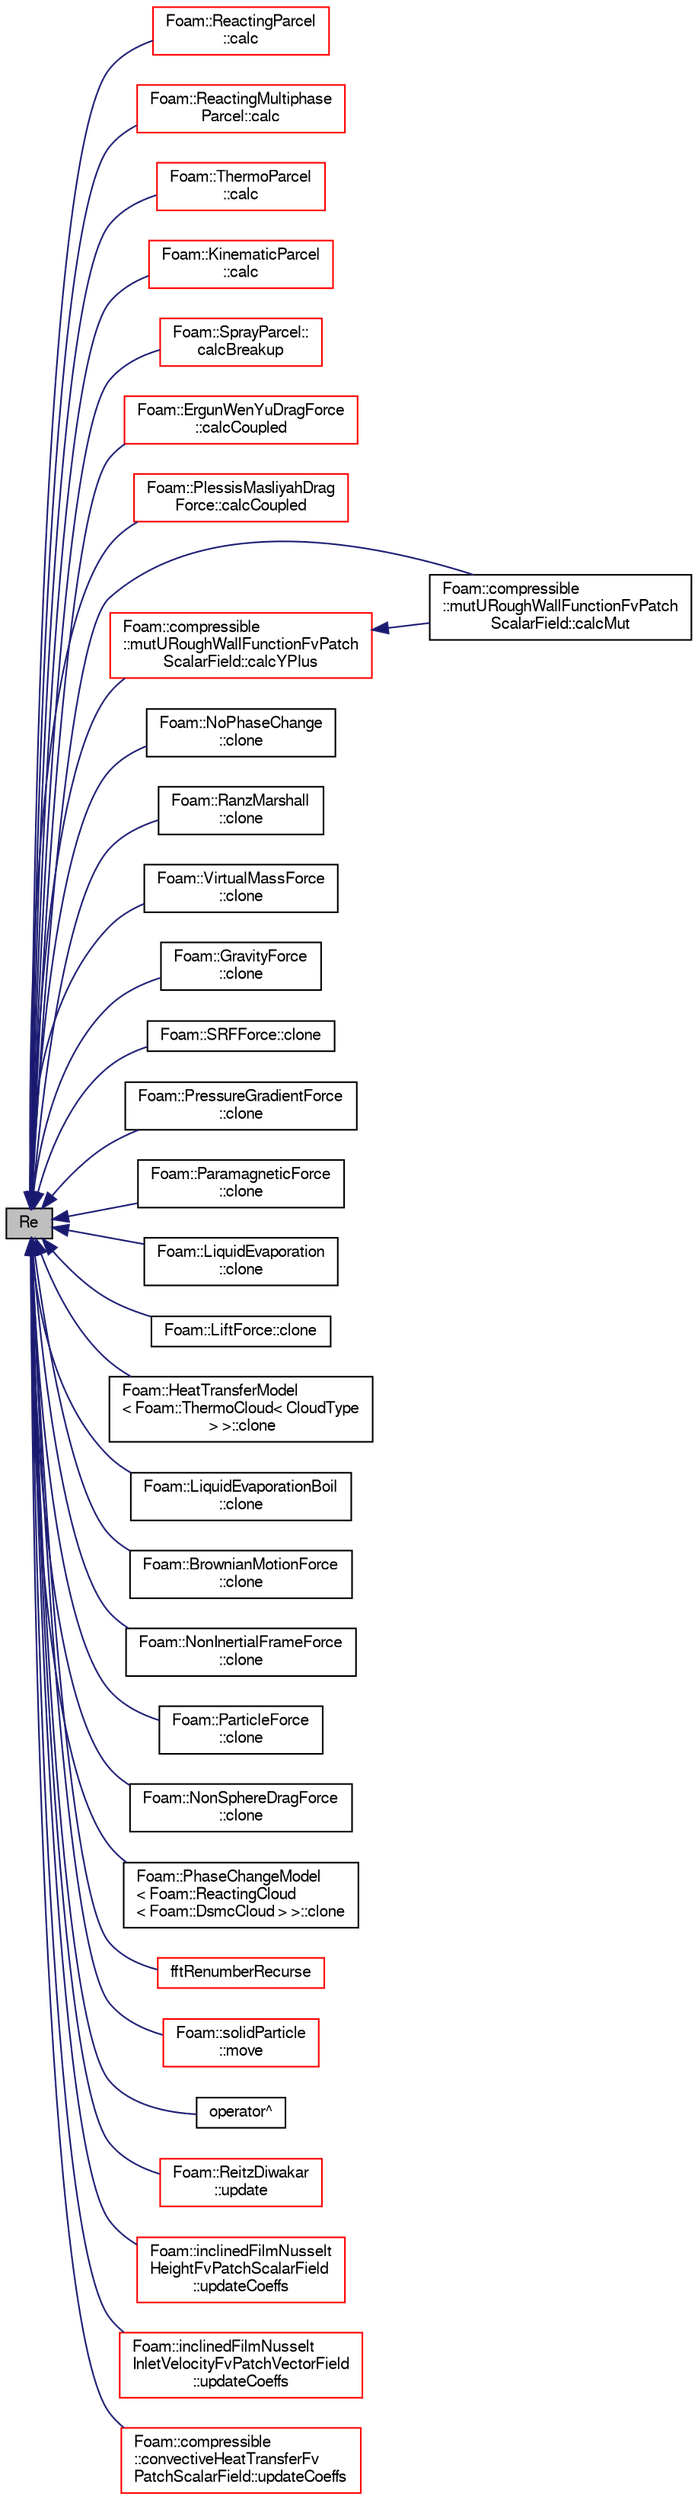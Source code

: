 digraph "Re"
{
  bgcolor="transparent";
  edge [fontname="FreeSans",fontsize="10",labelfontname="FreeSans",labelfontsize="10"];
  node [fontname="FreeSans",fontsize="10",shape=record];
  rankdir="LR";
  Node66857 [label="Re",height=0.2,width=0.4,color="black", fillcolor="grey75", style="filled", fontcolor="black"];
  Node66857 -> Node66858 [dir="back",color="midnightblue",fontsize="10",style="solid",fontname="FreeSans"];
  Node66858 [label="Foam::ReactingParcel\l::calc",height=0.2,width=0.4,color="red",URL="$a23922.html#a1c2aa9de8e2381d1a7be78bd687fd255",tooltip="Update parcel properties over the time interval. "];
  Node66857 -> Node66865 [dir="back",color="midnightblue",fontsize="10",style="solid",fontname="FreeSans"];
  Node66865 [label="Foam::ReactingMultiphase\lParcel::calc",height=0.2,width=0.4,color="red",URL="$a23910.html#a1c2aa9de8e2381d1a7be78bd687fd255",tooltip="Update parcel properties over the time interval. "];
  Node66857 -> Node66870 [dir="back",color="midnightblue",fontsize="10",style="solid",fontname="FreeSans"];
  Node66870 [label="Foam::ThermoParcel\l::calc",height=0.2,width=0.4,color="red",URL="$a23938.html#a1c2aa9de8e2381d1a7be78bd687fd255",tooltip="Update parcel properties over the time interval. "];
  Node66857 -> Node66875 [dir="back",color="midnightblue",fontsize="10",style="solid",fontname="FreeSans"];
  Node66875 [label="Foam::KinematicParcel\l::calc",height=0.2,width=0.4,color="red",URL="$a23878.html#a1c2aa9de8e2381d1a7be78bd687fd255",tooltip="Update parcel properties over the time interval. "];
  Node66857 -> Node66879 [dir="back",color="midnightblue",fontsize="10",style="solid",fontname="FreeSans"];
  Node66879 [label="Foam::SprayParcel::\lcalcBreakup",height=0.2,width=0.4,color="red",URL="$a24534.html#af788f9bd434c7cabde1b08a11956ae1a",tooltip="Correct parcel properties according to breakup model. "];
  Node66857 -> Node66885 [dir="back",color="midnightblue",fontsize="10",style="solid",fontname="FreeSans"];
  Node66885 [label="Foam::ErgunWenYuDragForce\l::calcCoupled",height=0.2,width=0.4,color="red",URL="$a24106.html#afaf626ee39da50a44d12588b5cb987d9",tooltip="Calculate the coupled force. "];
  Node66857 -> Node66888 [dir="back",color="midnightblue",fontsize="10",style="solid",fontname="FreeSans"];
  Node66888 [label="Foam::PlessisMasliyahDrag\lForce::calcCoupled",height=0.2,width=0.4,color="red",URL="$a24114.html#afaf626ee39da50a44d12588b5cb987d9",tooltip="Calculate the coupled force. "];
  Node66857 -> Node66891 [dir="back",color="midnightblue",fontsize="10",style="solid",fontname="FreeSans"];
  Node66891 [label="Foam::compressible\l::mutURoughWallFunctionFvPatch\lScalarField::calcMut",height=0.2,width=0.4,color="black",URL="$a30710.html#a4556308ace319e9b6f84ab3f887a601c",tooltip="Calculate the turbulence viscosity. "];
  Node66857 -> Node66892 [dir="back",color="midnightblue",fontsize="10",style="solid",fontname="FreeSans"];
  Node66892 [label="Foam::compressible\l::mutURoughWallFunctionFvPatch\lScalarField::calcYPlus",height=0.2,width=0.4,color="red",URL="$a30710.html#ad8e694d783badd5959d78884358ffb9f",tooltip="Calculate yPLus. "];
  Node66892 -> Node66891 [dir="back",color="midnightblue",fontsize="10",style="solid",fontname="FreeSans"];
  Node66857 -> Node66895 [dir="back",color="midnightblue",fontsize="10",style="solid",fontname="FreeSans"];
  Node66895 [label="Foam::NoPhaseChange\l::clone",height=0.2,width=0.4,color="black",URL="$a24322.html#a6d7553cfba31357b94c3905bdc0bf58c",tooltip="Construct and return a clone. "];
  Node66857 -> Node66896 [dir="back",color="midnightblue",fontsize="10",style="solid",fontname="FreeSans"];
  Node66896 [label="Foam::RanzMarshall\l::clone",height=0.2,width=0.4,color="black",URL="$a24362.html#a015858b0d482383b4d7beabfdec4d7a1",tooltip="Construct and return a clone. "];
  Node66857 -> Node66897 [dir="back",color="midnightblue",fontsize="10",style="solid",fontname="FreeSans"];
  Node66897 [label="Foam::VirtualMassForce\l::clone",height=0.2,width=0.4,color="black",URL="$a24166.html#ac7eaa8b220cc46ce90a03b7fc312138e",tooltip="Construct and return a clone. "];
  Node66857 -> Node66898 [dir="back",color="midnightblue",fontsize="10",style="solid",fontname="FreeSans"];
  Node66898 [label="Foam::GravityForce\l::clone",height=0.2,width=0.4,color="black",URL="$a24130.html#ac7eaa8b220cc46ce90a03b7fc312138e",tooltip="Construct and return a clone. "];
  Node66857 -> Node66899 [dir="back",color="midnightblue",fontsize="10",style="solid",fontname="FreeSans"];
  Node66899 [label="Foam::SRFForce::clone",height=0.2,width=0.4,color="black",URL="$a24162.html#ac7eaa8b220cc46ce90a03b7fc312138e",tooltip="Construct and return a clone. "];
  Node66857 -> Node66900 [dir="back",color="midnightblue",fontsize="10",style="solid",fontname="FreeSans"];
  Node66900 [label="Foam::PressureGradientForce\l::clone",height=0.2,width=0.4,color="black",URL="$a24158.html#ac7eaa8b220cc46ce90a03b7fc312138e",tooltip="Construct and return a clone. "];
  Node66857 -> Node66901 [dir="back",color="midnightblue",fontsize="10",style="solid",fontname="FreeSans"];
  Node66901 [label="Foam::ParamagneticForce\l::clone",height=0.2,width=0.4,color="black",URL="$a24150.html#ac7eaa8b220cc46ce90a03b7fc312138e",tooltip="Construct and return a clone. "];
  Node66857 -> Node66902 [dir="back",color="midnightblue",fontsize="10",style="solid",fontname="FreeSans"];
  Node66902 [label="Foam::LiquidEvaporation\l::clone",height=0.2,width=0.4,color="black",URL="$a24314.html#a6d7553cfba31357b94c3905bdc0bf58c",tooltip="Construct and return a clone. "];
  Node66857 -> Node66903 [dir="back",color="midnightblue",fontsize="10",style="solid",fontname="FreeSans"];
  Node66903 [label="Foam::LiftForce::clone",height=0.2,width=0.4,color="black",URL="$a24134.html#ac7eaa8b220cc46ce90a03b7fc312138e",tooltip="Construct and return a clone. "];
  Node66857 -> Node66904 [dir="back",color="midnightblue",fontsize="10",style="solid",fontname="FreeSans"];
  Node66904 [label="Foam::HeatTransferModel\l\< Foam::ThermoCloud\< CloudType\l \> \>::clone",height=0.2,width=0.4,color="black",URL="$a23830.html#a015858b0d482383b4d7beabfdec4d7a1",tooltip="Construct and return a clone. "];
  Node66857 -> Node66905 [dir="back",color="midnightblue",fontsize="10",style="solid",fontname="FreeSans"];
  Node66905 [label="Foam::LiquidEvaporationBoil\l::clone",height=0.2,width=0.4,color="black",URL="$a24318.html#a6d7553cfba31357b94c3905bdc0bf58c",tooltip="Construct and return a clone. "];
  Node66857 -> Node66906 [dir="back",color="midnightblue",fontsize="10",style="solid",fontname="FreeSans"];
  Node66906 [label="Foam::BrownianMotionForce\l::clone",height=0.2,width=0.4,color="black",URL="$a24606.html#ac7eaa8b220cc46ce90a03b7fc312138e",tooltip="Construct and return a clone. "];
  Node66857 -> Node66907 [dir="back",color="midnightblue",fontsize="10",style="solid",fontname="FreeSans"];
  Node66907 [label="Foam::NonInertialFrameForce\l::clone",height=0.2,width=0.4,color="black",URL="$a24146.html#ac7eaa8b220cc46ce90a03b7fc312138e",tooltip="Construct and return a clone. "];
  Node66857 -> Node66908 [dir="back",color="midnightblue",fontsize="10",style="solid",fontname="FreeSans"];
  Node66908 [label="Foam::ParticleForce\l::clone",height=0.2,width=0.4,color="black",URL="$a24154.html#ac7eaa8b220cc46ce90a03b7fc312138e",tooltip="Construct and return a clone. "];
  Node66857 -> Node66909 [dir="back",color="midnightblue",fontsize="10",style="solid",fontname="FreeSans"];
  Node66909 [label="Foam::NonSphereDragForce\l::clone",height=0.2,width=0.4,color="black",URL="$a24110.html#ac7eaa8b220cc46ce90a03b7fc312138e",tooltip="Construct and return a clone. "];
  Node66857 -> Node66910 [dir="back",color="midnightblue",fontsize="10",style="solid",fontname="FreeSans"];
  Node66910 [label="Foam::PhaseChangeModel\l\< Foam::ReactingCloud\l\< Foam::DsmcCloud \> \>::clone",height=0.2,width=0.4,color="black",URL="$a23810.html#a6d7553cfba31357b94c3905bdc0bf58c",tooltip="Construct and return a clone. "];
  Node66857 -> Node66911 [dir="back",color="midnightblue",fontsize="10",style="solid",fontname="FreeSans"];
  Node66911 [label="fftRenumberRecurse",height=0.2,width=0.4,color="red",URL="$a21124.html#af76141575e053e13d261be2aea991fd3"];
  Node66857 -> Node66914 [dir="back",color="midnightblue",fontsize="10",style="solid",fontname="FreeSans"];
  Node66914 [label="Foam::solidParticle\l::move",height=0.2,width=0.4,color="red",URL="$a24502.html#aa3b793966d64802fdf262dd4d14d21ed",tooltip="Move. "];
  Node66857 -> Node66916 [dir="back",color="midnightblue",fontsize="10",style="solid",fontname="FreeSans"];
  Node66916 [label="operator^",height=0.2,width=0.4,color="black",URL="$a21124.html#ac88b49f757f0da63b6d07d413c17dc8d"];
  Node66857 -> Node66917 [dir="back",color="midnightblue",fontsize="10",style="solid",fontname="FreeSans"];
  Node66917 [label="Foam::ReitzDiwakar\l::update",height=0.2,width=0.4,color="red",URL="$a24570.html#af86a08f997bc779309ec7d00e914e292",tooltip="update the parcel properties "];
  Node66857 -> Node66920 [dir="back",color="midnightblue",fontsize="10",style="solid",fontname="FreeSans"];
  Node66920 [label="Foam::inclinedFilmNusselt\lHeightFvPatchScalarField\l::updateCoeffs",height=0.2,width=0.4,color="red",URL="$a29026.html#a7e24eafac629d3733181cd942d4c902f",tooltip="Update the coefficients associated with the patch field. "];
  Node66857 -> Node66922 [dir="back",color="midnightblue",fontsize="10",style="solid",fontname="FreeSans"];
  Node66922 [label="Foam::inclinedFilmNusselt\lInletVelocityFvPatchVectorField\l::updateCoeffs",height=0.2,width=0.4,color="red",URL="$a29030.html#a7e24eafac629d3733181cd942d4c902f",tooltip="Update the coefficients associated with the patch field. "];
  Node66857 -> Node66924 [dir="back",color="midnightblue",fontsize="10",style="solid",fontname="FreeSans"];
  Node66924 [label="Foam::compressible\l::convectiveHeatTransferFv\lPatchScalarField::updateCoeffs",height=0.2,width=0.4,color="red",URL="$a30658.html#a7e24eafac629d3733181cd942d4c902f",tooltip="Update the coefficients associated with the patch field. "];
}
